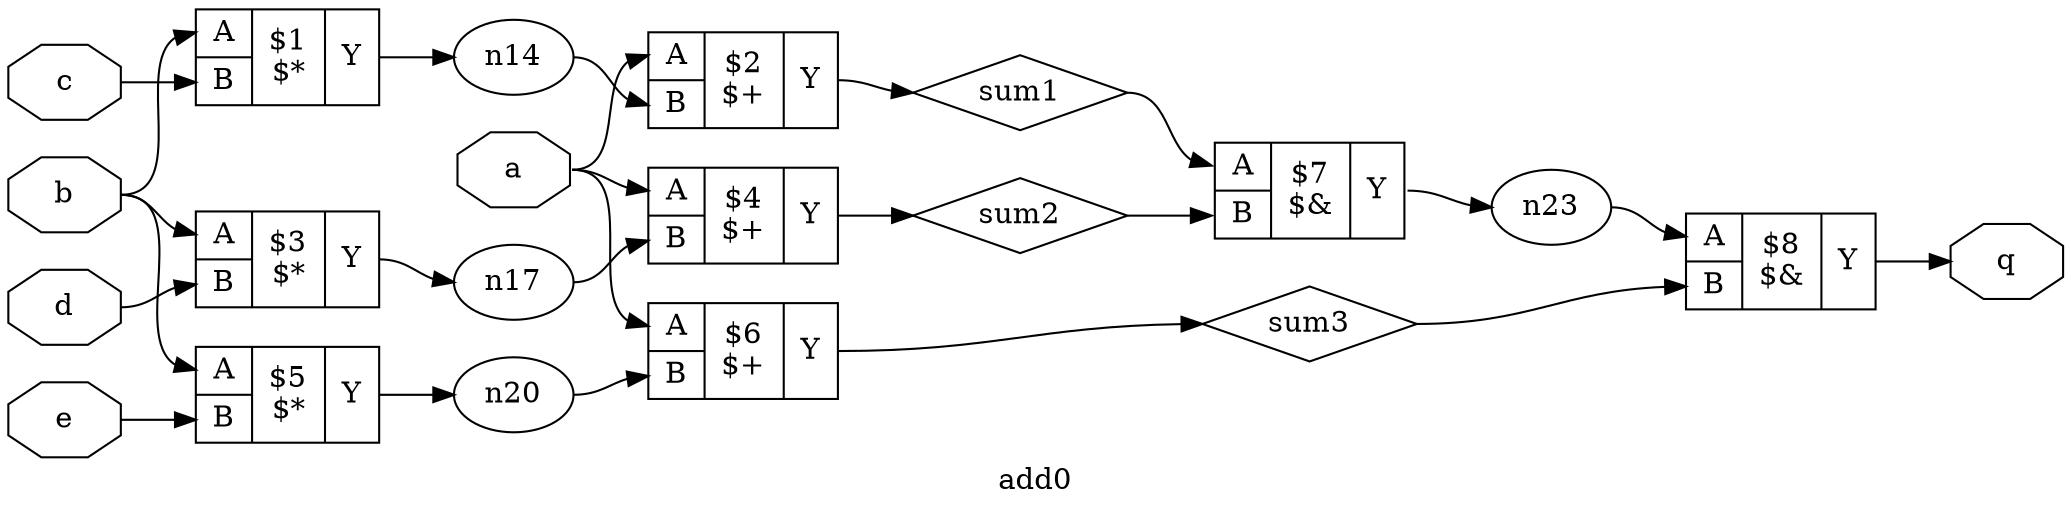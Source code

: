 digraph "add0" {
label="add0";
rankdir="LR";
remincross=true;
n1 [ shape=octagon, label="a"];
n2 [ shape=octagon, label="b"];
n3 [ shape=octagon, label="c"];
n4 [ shape=octagon, label="d"];
n5 [ shape=octagon, label="e"];
n6 [ shape=octagon, label="q"];
n7 [ shape=diamond, label="sum1"];
n8 [ shape=diamond, label="sum2"];
n9 [ shape=diamond, label="sum3"];
c13 [ shape=record, label="{{<p10> A|<p11> B}|$1\n$*|{<p12> Y}}", ];
n2:e -> c13:p10:w;
c13:p12:e -> n14:w;
n3:e -> c13:p11:w;
c15 [ shape=record, label="{{<p10> A|<p11> B}|$2\n$+|{<p12> Y}}", ];
n1:e -> c15:p10:w;
n14:e -> c15:p11:w;
c15:p12:e -> n7:w;
c16 [ shape=record, label="{{<p10> A|<p11> B}|$3\n$*|{<p12> Y}}", ];
n2:e -> c16:p10:w;
c16:p12:e -> n17:w;
n4:e -> c16:p11:w;
c18 [ shape=record, label="{{<p10> A|<p11> B}|$4\n$+|{<p12> Y}}", ];
n1:e -> c18:p10:w;
n17:e -> c18:p11:w;
c18:p12:e -> n8:w;
c19 [ shape=record, label="{{<p10> A|<p11> B}|$5\n$*|{<p12> Y}}", ];
n2:e -> c19:p10:w;
c19:p12:e -> n20:w;
n5:e -> c19:p11:w;
c21 [ shape=record, label="{{<p10> A|<p11> B}|$6\n$+|{<p12> Y}}", ];
n1:e -> c21:p10:w;
n20:e -> c21:p11:w;
c21:p12:e -> n9:w;
c22 [ shape=record, label="{{<p10> A|<p11> B}|$7\n$&|{<p12> Y}}", ];
n7:e -> c22:p10:w;
c22:p12:e -> n23:w;
n8:e -> c22:p11:w;
c24 [ shape=record, label="{{<p10> A|<p11> B}|$8\n$&|{<p12> Y}}", ];
c24:p12:e -> n6:w;
n23:e -> c24:p10:w;
n9:e -> c24:p11:w;
}
